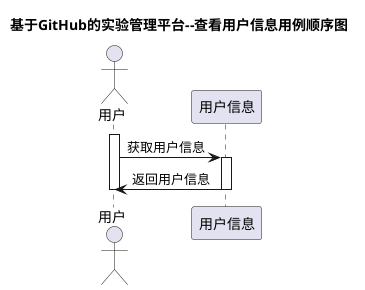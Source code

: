 @startuml
title:基于GitHub的实验管理平台--查看用户信息用例顺序图
actor 用户
participant 用户信息
activate 用户
    用户->用户信息:获取用户信息
    activate 用户信息
        用户信息->用户:返回用户信息
    deactivate 用户信息
deactivate 用户
@enduml

